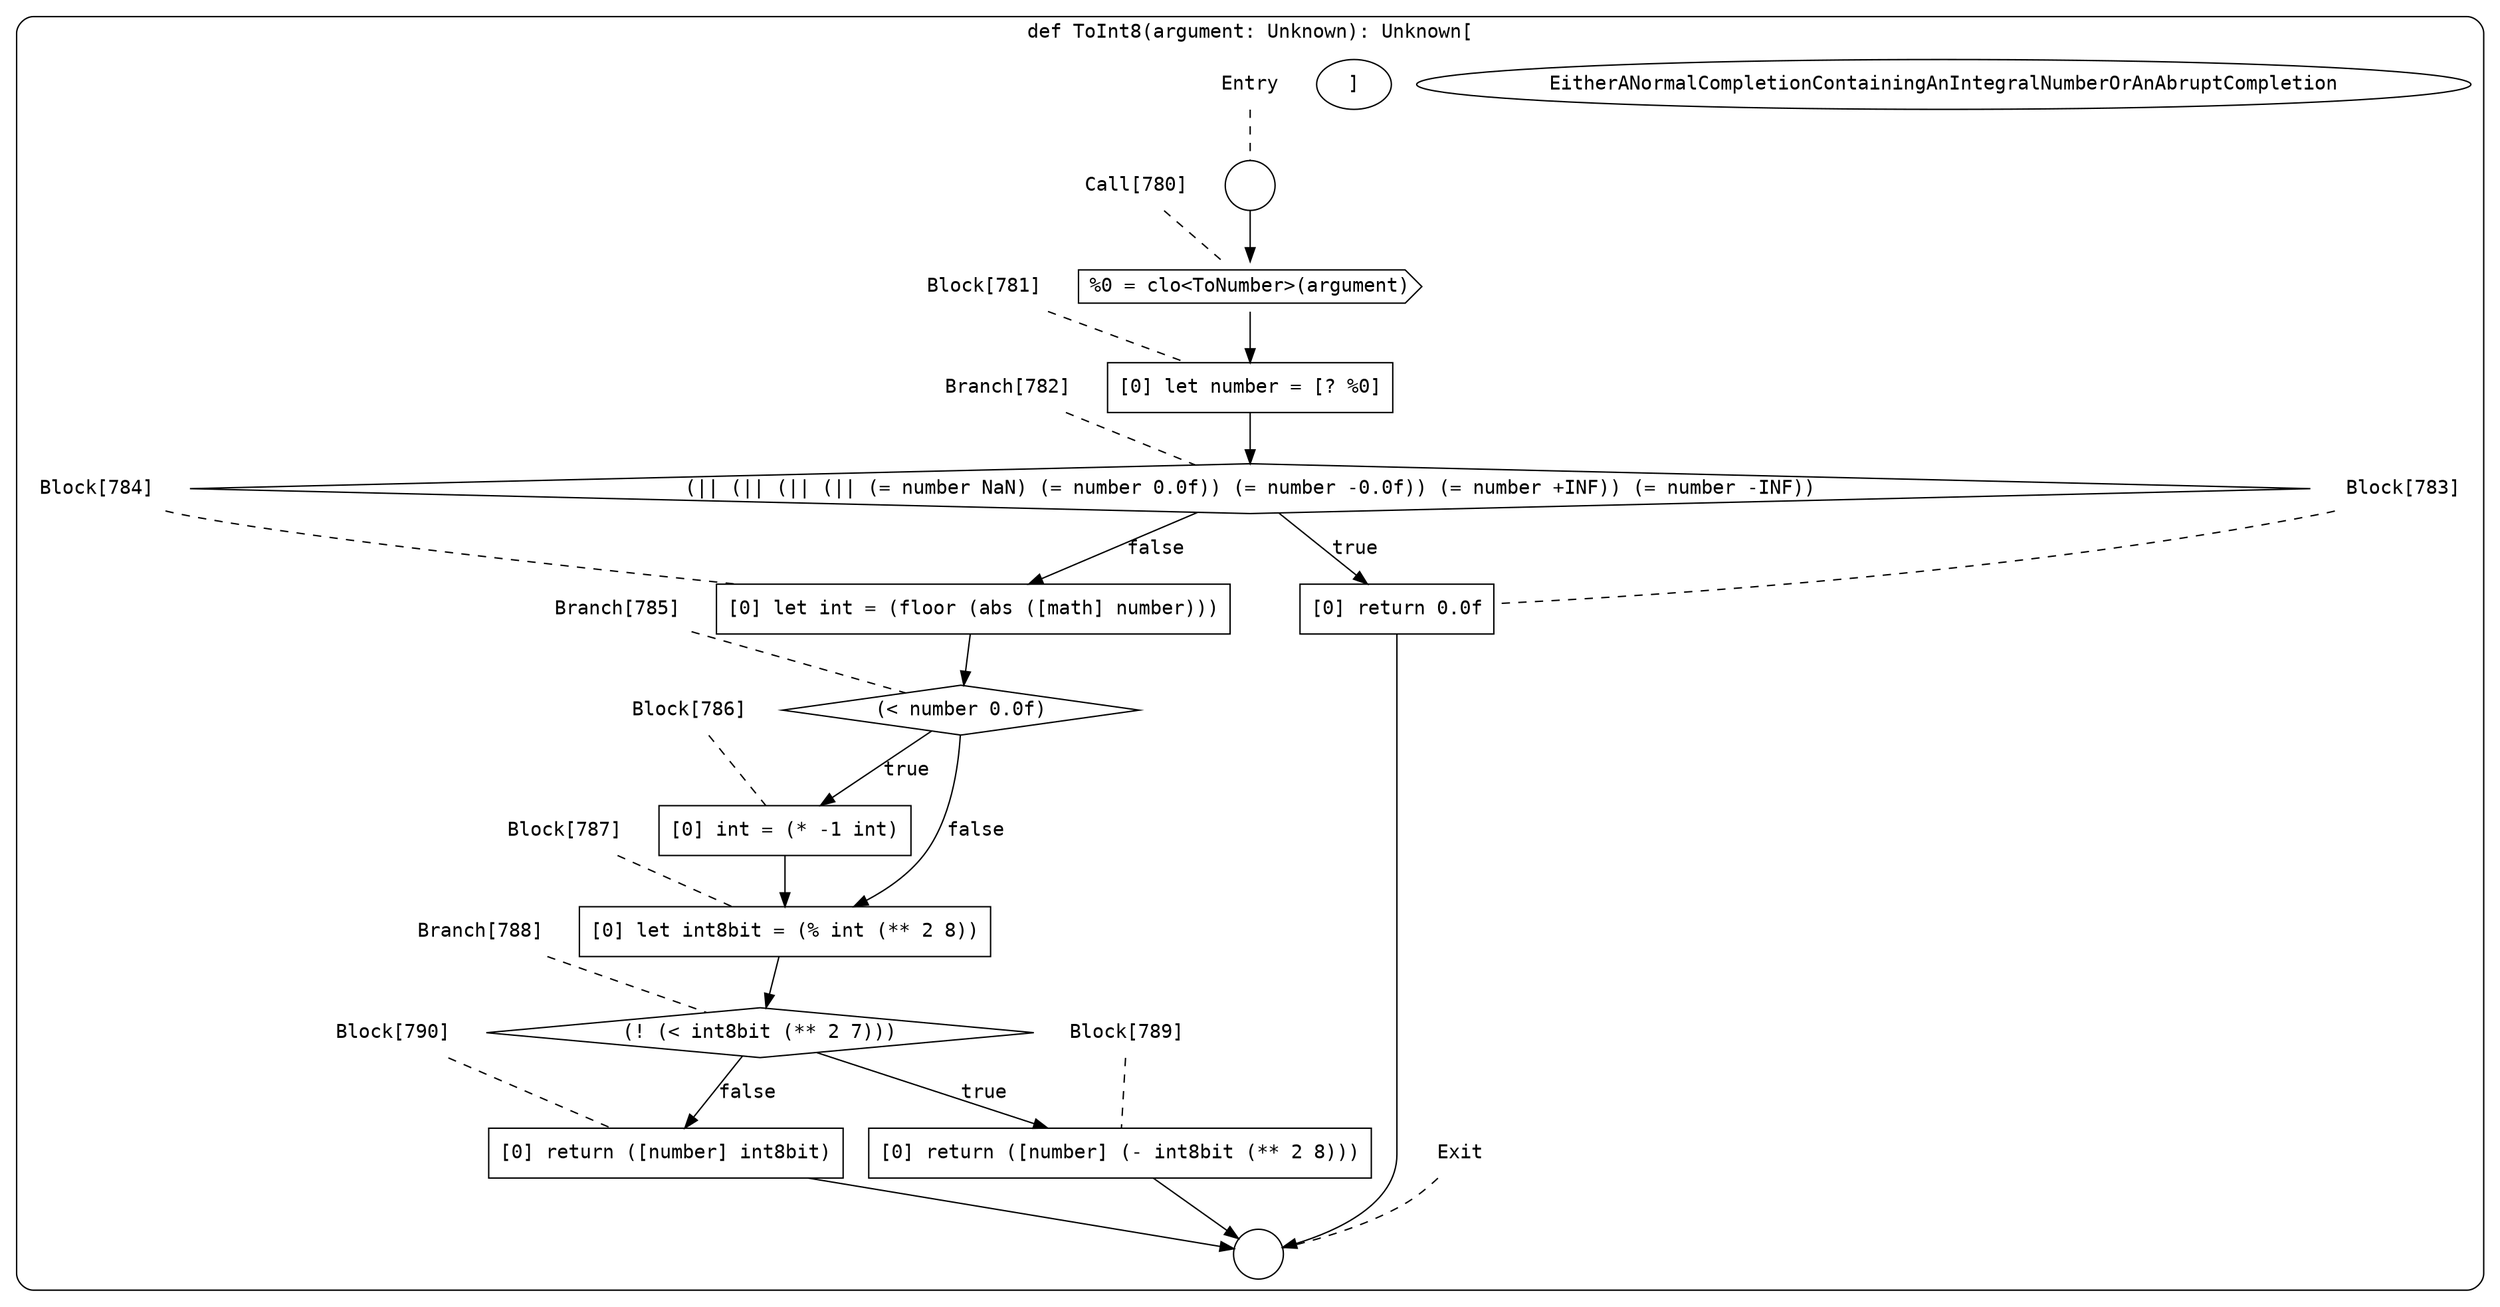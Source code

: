 digraph {
  graph [fontname = "Consolas"]
  node [fontname = "Consolas"]
  edge [fontname = "Consolas"]
  subgraph cluster103 {
    label = "def ToInt8(argument: Unknown): Unknown["EitherANormalCompletionContainingAnIntegralNumberOrAnAbruptCompletion"]"
    style = rounded
    cluster103_entry_name [shape=none, label=<<font color="black">Entry</font>>]
    cluster103_entry_name -> cluster103_entry [arrowhead=none, color="black", style=dashed]
    cluster103_entry [shape=circle label=" " color="black" fillcolor="white" style=filled]
    cluster103_entry -> node780 [color="black"]
    cluster103_exit_name [shape=none, label=<<font color="black">Exit</font>>]
    cluster103_exit_name -> cluster103_exit [arrowhead=none, color="black", style=dashed]
    cluster103_exit [shape=circle label=" " color="black" fillcolor="white" style=filled]
    node780_name [shape=none, label=<<font color="black">Call[780]</font>>]
    node780_name -> node780 [arrowhead=none, color="black", style=dashed]
    node780 [shape=cds, label=<<font color="black">%0 = clo&lt;ToNumber&gt;(argument)</font>> color="black" fillcolor="white", style=filled]
    node780 -> node781 [color="black"]
    node781_name [shape=none, label=<<font color="black">Block[781]</font>>]
    node781_name -> node781 [arrowhead=none, color="black", style=dashed]
    node781 [shape=box, label=<<font color="black">[0] let number = [? %0]<BR ALIGN="LEFT"/></font>> color="black" fillcolor="white", style=filled]
    node781 -> node782 [color="black"]
    node782_name [shape=none, label=<<font color="black">Branch[782]</font>>]
    node782_name -> node782 [arrowhead=none, color="black", style=dashed]
    node782 [shape=diamond, label=<<font color="black">(|| (|| (|| (|| (= number NaN) (= number 0.0f)) (= number -0.0f)) (= number +INF)) (= number -INF))</font>> color="black" fillcolor="white", style=filled]
    node782 -> node783 [label=<<font color="black">true</font>> color="black"]
    node782 -> node784 [label=<<font color="black">false</font>> color="black"]
    node783_name [shape=none, label=<<font color="black">Block[783]</font>>]
    node783_name -> node783 [arrowhead=none, color="black", style=dashed]
    node783 [shape=box, label=<<font color="black">[0] return 0.0f<BR ALIGN="LEFT"/></font>> color="black" fillcolor="white", style=filled]
    node783 -> cluster103_exit [color="black"]
    node784_name [shape=none, label=<<font color="black">Block[784]</font>>]
    node784_name -> node784 [arrowhead=none, color="black", style=dashed]
    node784 [shape=box, label=<<font color="black">[0] let int = (floor (abs ([math] number)))<BR ALIGN="LEFT"/></font>> color="black" fillcolor="white", style=filled]
    node784 -> node785 [color="black"]
    node785_name [shape=none, label=<<font color="black">Branch[785]</font>>]
    node785_name -> node785 [arrowhead=none, color="black", style=dashed]
    node785 [shape=diamond, label=<<font color="black">(&lt; number 0.0f)</font>> color="black" fillcolor="white", style=filled]
    node785 -> node786 [label=<<font color="black">true</font>> color="black"]
    node785 -> node787 [label=<<font color="black">false</font>> color="black"]
    node786_name [shape=none, label=<<font color="black">Block[786]</font>>]
    node786_name -> node786 [arrowhead=none, color="black", style=dashed]
    node786 [shape=box, label=<<font color="black">[0] int = (* -1 int)<BR ALIGN="LEFT"/></font>> color="black" fillcolor="white", style=filled]
    node786 -> node787 [color="black"]
    node787_name [shape=none, label=<<font color="black">Block[787]</font>>]
    node787_name -> node787 [arrowhead=none, color="black", style=dashed]
    node787 [shape=box, label=<<font color="black">[0] let int8bit = (% int (** 2 8))<BR ALIGN="LEFT"/></font>> color="black" fillcolor="white", style=filled]
    node787 -> node788 [color="black"]
    node788_name [shape=none, label=<<font color="black">Branch[788]</font>>]
    node788_name -> node788 [arrowhead=none, color="black", style=dashed]
    node788 [shape=diamond, label=<<font color="black">(! (&lt; int8bit (** 2 7)))</font>> color="black" fillcolor="white", style=filled]
    node788 -> node789 [label=<<font color="black">true</font>> color="black"]
    node788 -> node790 [label=<<font color="black">false</font>> color="black"]
    node789_name [shape=none, label=<<font color="black">Block[789]</font>>]
    node789_name -> node789 [arrowhead=none, color="black", style=dashed]
    node789 [shape=box, label=<<font color="black">[0] return ([number] (- int8bit (** 2 8)))<BR ALIGN="LEFT"/></font>> color="black" fillcolor="white", style=filled]
    node789 -> cluster103_exit [color="black"]
    node790_name [shape=none, label=<<font color="black">Block[790]</font>>]
    node790_name -> node790 [arrowhead=none, color="black", style=dashed]
    node790 [shape=box, label=<<font color="black">[0] return ([number] int8bit)<BR ALIGN="LEFT"/></font>> color="black" fillcolor="white", style=filled]
    node790 -> cluster103_exit [color="black"]
  }
}